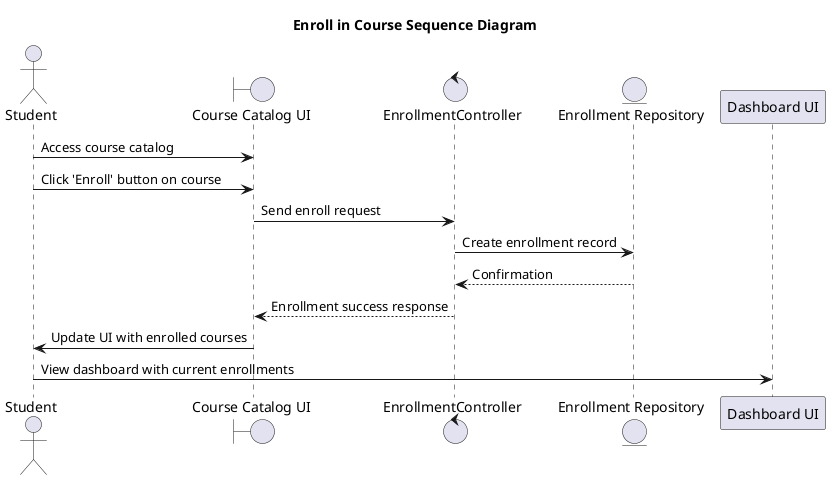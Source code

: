 @startuml EnrollInCourse
title Enroll in Course Sequence Diagram

actor Student
boundary "Course Catalog UI"
control "EnrollmentController"
entity "Enrollment Repository"

Student -> "Course Catalog UI" : Access course catalog
Student -> "Course Catalog UI" : Click 'Enroll' button on course
"Course Catalog UI" -> "EnrollmentController" : Send enroll request
"EnrollmentController" -> "Enrollment Repository" : Create enrollment record
"Enrollment Repository" --> "EnrollmentController" : Confirmation
"EnrollmentController" --> "Course Catalog UI" : Enrollment success response
"Course Catalog UI" -> Student : Update UI with enrolled courses
Student -> "Dashboard UI" : View dashboard with current enrollments

@enduml
